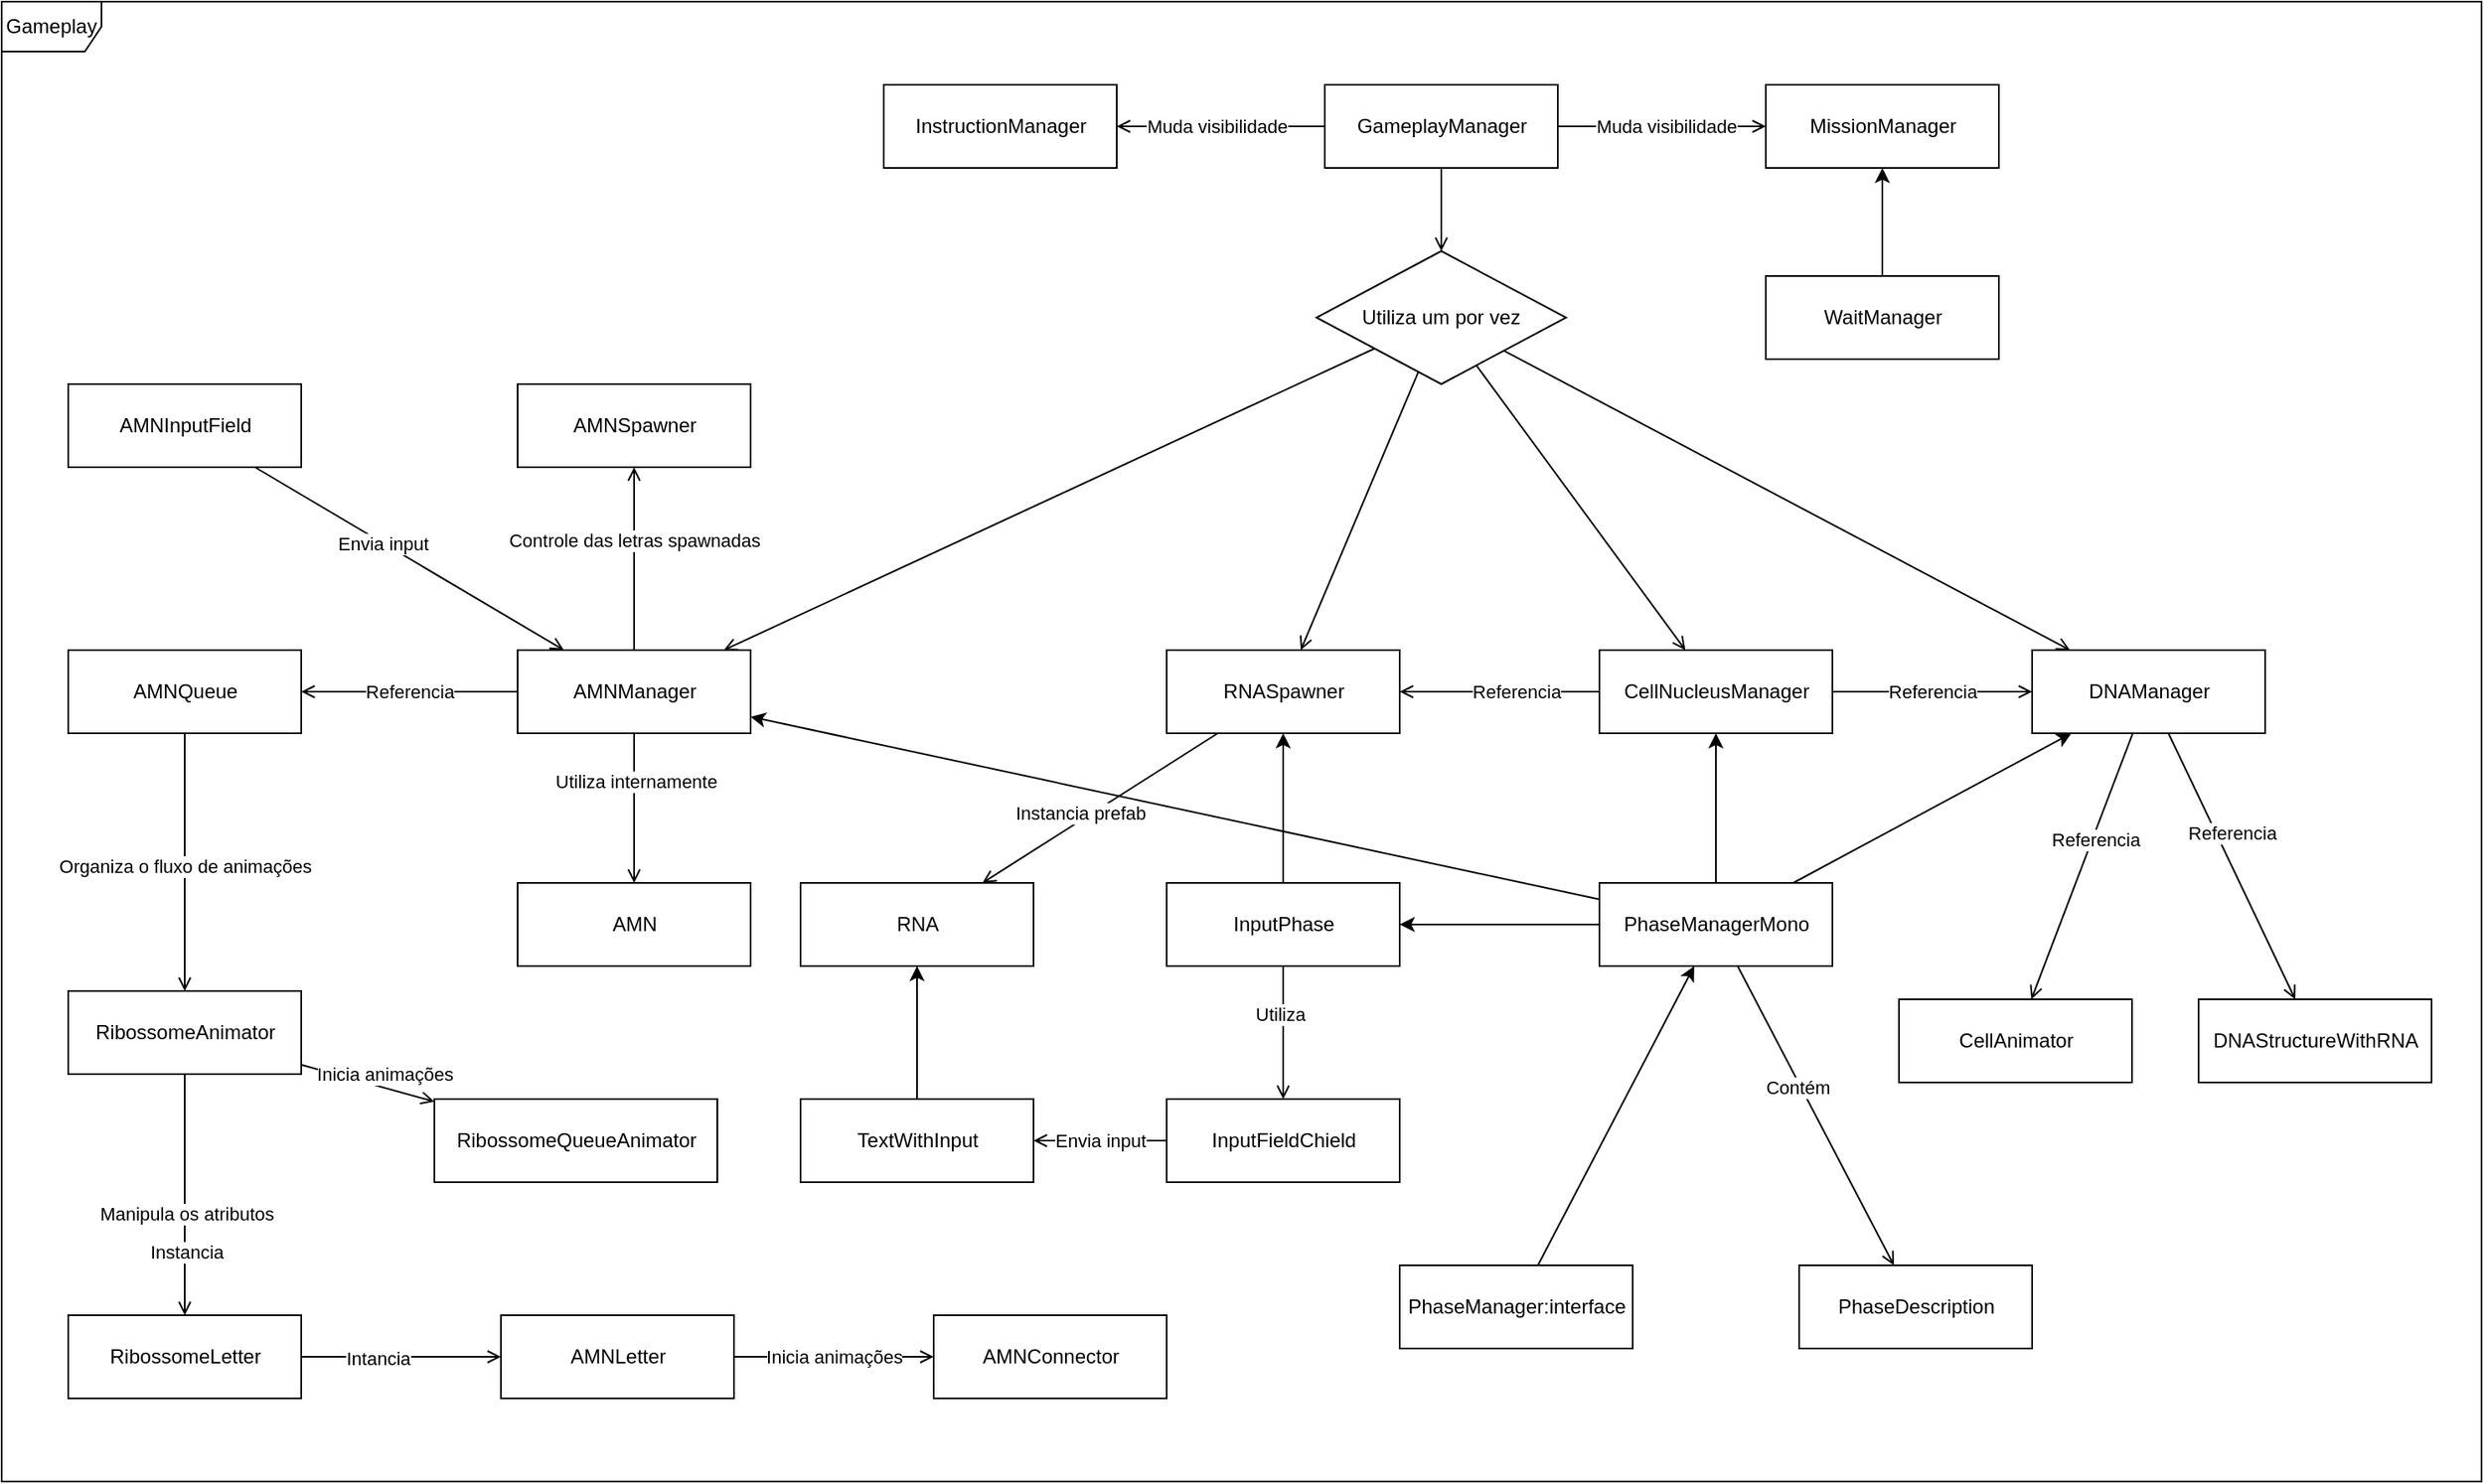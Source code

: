 <mxfile version="20.0.4" type="device"><diagram id="Zlz8G8P1ZfJGv6yr2fvo" name="Page-1"><mxGraphModel dx="1673" dy="841" grid="1" gridSize="10" guides="1" tooltips="1" connect="1" arrows="1" fold="1" page="1" pageScale="1" pageWidth="827" pageHeight="1169" math="0" shadow="0"><root><mxCell id="0"/><mxCell id="1" parent="0"/><mxCell id="mQ7PCFet7MENSD64M6b8-85" value="Gameplay" style="shape=umlFrame;whiteSpace=wrap;html=1;" parent="1" vertex="1"><mxGeometry x="30" y="160" width="1490" height="890" as="geometry"/></mxCell><mxCell id="mQ7PCFet7MENSD64M6b8-9" value="" style="rounded=0;orthogonalLoop=1;jettySize=auto;html=1;" parent="1" source="mQ7PCFet7MENSD64M6b8-4" target="mQ7PCFet7MENSD64M6b8-5" edge="1"><mxGeometry relative="1" as="geometry"/></mxCell><mxCell id="mQ7PCFet7MENSD64M6b8-4" value="PhaseManager:interface" style="html=1;" parent="1" vertex="1"><mxGeometry x="870" y="920" width="140" height="50" as="geometry"/></mxCell><mxCell id="mQ7PCFet7MENSD64M6b8-8" style="rounded=0;orthogonalLoop=1;jettySize=auto;html=1;endArrow=open;endFill=0;" parent="1" source="mQ7PCFet7MENSD64M6b8-5" target="mQ7PCFet7MENSD64M6b8-7" edge="1"><mxGeometry relative="1" as="geometry"/></mxCell><mxCell id="mQ7PCFet7MENSD64M6b8-10" value="Contém" style="edgeLabel;html=1;align=center;verticalAlign=middle;resizable=0;points=[];" parent="mQ7PCFet7MENSD64M6b8-8" vertex="1" connectable="0"><mxGeometry x="-0.209" y="-2" relative="1" as="geometry"><mxPoint as="offset"/></mxGeometry></mxCell><mxCell id="mQ7PCFet7MENSD64M6b8-32" style="edgeStyle=none;rounded=0;orthogonalLoop=1;jettySize=auto;html=1;" parent="1" source="mQ7PCFet7MENSD64M6b8-5" target="mQ7PCFet7MENSD64M6b8-28" edge="1"><mxGeometry relative="1" as="geometry"/></mxCell><mxCell id="mQ7PCFet7MENSD64M6b8-33" style="edgeStyle=none;rounded=0;orthogonalLoop=1;jettySize=auto;html=1;" parent="1" source="mQ7PCFet7MENSD64M6b8-5" target="mQ7PCFet7MENSD64M6b8-26" edge="1"><mxGeometry relative="1" as="geometry"/></mxCell><mxCell id="mQ7PCFet7MENSD64M6b8-34" style="edgeStyle=none;rounded=0;orthogonalLoop=1;jettySize=auto;html=1;" parent="1" source="mQ7PCFet7MENSD64M6b8-5" target="mQ7PCFet7MENSD64M6b8-29" edge="1"><mxGeometry relative="1" as="geometry"/></mxCell><mxCell id="mQ7PCFet7MENSD64M6b8-64" style="edgeStyle=none;rounded=0;orthogonalLoop=1;jettySize=auto;html=1;endArrow=classic;endFill=1;" parent="1" source="mQ7PCFet7MENSD64M6b8-5" target="mQ7PCFet7MENSD64M6b8-63" edge="1"><mxGeometry relative="1" as="geometry"/></mxCell><mxCell id="mQ7PCFet7MENSD64M6b8-5" value="PhaseManagerMono" style="html=1;" parent="1" vertex="1"><mxGeometry x="990" y="690" width="140" height="50" as="geometry"/></mxCell><mxCell id="mQ7PCFet7MENSD64M6b8-7" value="PhaseDescription" style="html=1;" parent="1" vertex="1"><mxGeometry x="1110" y="920" width="140" height="50" as="geometry"/></mxCell><mxCell id="mQ7PCFet7MENSD64M6b8-14" style="edgeStyle=none;rounded=0;orthogonalLoop=1;jettySize=auto;html=1;endArrow=open;endFill=0;" parent="1" source="mQ7PCFet7MENSD64M6b8-12" target="mQ7PCFet7MENSD64M6b8-13" edge="1"><mxGeometry relative="1" as="geometry"/></mxCell><mxCell id="mQ7PCFet7MENSD64M6b8-15" value="Muda visibilidade" style="edgeLabel;html=1;align=center;verticalAlign=middle;resizable=0;points=[];" parent="mQ7PCFet7MENSD64M6b8-14" vertex="1" connectable="0"><mxGeometry x="-0.099" y="3" relative="1" as="geometry"><mxPoint x="-9" y="-3" as="offset"/></mxGeometry></mxCell><mxCell id="mQ7PCFet7MENSD64M6b8-59" style="edgeStyle=none;rounded=0;orthogonalLoop=1;jettySize=auto;html=1;endArrow=open;endFill=0;" parent="1" source="mQ7PCFet7MENSD64M6b8-12" target="mQ7PCFet7MENSD64M6b8-58" edge="1"><mxGeometry relative="1" as="geometry"/></mxCell><mxCell id="mQ7PCFet7MENSD64M6b8-60" value="Muda visibilidade" style="edgeLabel;html=1;align=center;verticalAlign=middle;resizable=0;points=[];" parent="mQ7PCFet7MENSD64M6b8-59" vertex="1" connectable="0"><mxGeometry x="-0.2" y="-1" relative="1" as="geometry"><mxPoint x="15" y="-1" as="offset"/></mxGeometry></mxCell><mxCell id="okiW4w4HOg8jskAj0d13-1" style="edgeStyle=orthogonalEdgeStyle;rounded=0;orthogonalLoop=1;jettySize=auto;html=1;startArrow=none;startFill=0;endArrow=open;endFill=0;" parent="1" source="mQ7PCFet7MENSD64M6b8-12" target="mQ7PCFet7MENSD64M6b8-20" edge="1"><mxGeometry relative="1" as="geometry"/></mxCell><mxCell id="mQ7PCFet7MENSD64M6b8-12" value="GameplayManager" style="html=1;" parent="1" vertex="1"><mxGeometry x="825" y="210" width="140" height="50" as="geometry"/></mxCell><mxCell id="mQ7PCFet7MENSD64M6b8-13" value="InstructionManager" style="html=1;" parent="1" vertex="1"><mxGeometry x="560" y="210" width="140" height="50" as="geometry"/></mxCell><mxCell id="mQ7PCFet7MENSD64M6b8-51" style="edgeStyle=none;rounded=0;orthogonalLoop=1;jettySize=auto;html=1;endArrow=open;endFill=0;" parent="1" source="mQ7PCFet7MENSD64M6b8-16" target="mQ7PCFet7MENSD64M6b8-50" edge="1"><mxGeometry relative="1" as="geometry"/></mxCell><mxCell id="mQ7PCFet7MENSD64M6b8-53" value="Instancia prefab" style="edgeLabel;html=1;align=center;verticalAlign=middle;resizable=0;points=[];" parent="mQ7PCFet7MENSD64M6b8-51" vertex="1" connectable="0"><mxGeometry x="0.147" y="-4" relative="1" as="geometry"><mxPoint as="offset"/></mxGeometry></mxCell><mxCell id="mQ7PCFet7MENSD64M6b8-16" value="RNASpawner" style="html=1;" parent="1" vertex="1"><mxGeometry x="730" y="550" width="140" height="50" as="geometry"/></mxCell><mxCell id="mQ7PCFet7MENSD64M6b8-23" style="edgeStyle=none;rounded=0;orthogonalLoop=1;jettySize=auto;html=1;endArrow=open;endFill=0;" parent="1" source="mQ7PCFet7MENSD64M6b8-20" target="mQ7PCFet7MENSD64M6b8-16" edge="1"><mxGeometry relative="1" as="geometry"/></mxCell><mxCell id="mQ7PCFet7MENSD64M6b8-27" style="edgeStyle=none;rounded=0;orthogonalLoop=1;jettySize=auto;html=1;endArrow=open;endFill=0;" parent="1" source="mQ7PCFet7MENSD64M6b8-20" target="mQ7PCFet7MENSD64M6b8-26" edge="1"><mxGeometry relative="1" as="geometry"/></mxCell><mxCell id="mQ7PCFet7MENSD64M6b8-30" style="edgeStyle=none;rounded=0;orthogonalLoop=1;jettySize=auto;html=1;endArrow=open;endFill=0;" parent="1" source="mQ7PCFet7MENSD64M6b8-20" target="mQ7PCFet7MENSD64M6b8-28" edge="1"><mxGeometry relative="1" as="geometry"/></mxCell><mxCell id="mQ7PCFet7MENSD64M6b8-31" style="edgeStyle=none;rounded=0;orthogonalLoop=1;jettySize=auto;html=1;endArrow=open;endFill=0;" parent="1" source="mQ7PCFet7MENSD64M6b8-20" target="mQ7PCFet7MENSD64M6b8-29" edge="1"><mxGeometry relative="1" as="geometry"/></mxCell><mxCell id="mQ7PCFet7MENSD64M6b8-20" value="Utiliza um por vez" style="shape=rhombus;perimeter=rhombusPerimeter;whiteSpace=wrap;html=1;align=center;" parent="1" vertex="1"><mxGeometry x="820" y="310" width="150" height="80" as="geometry"/></mxCell><mxCell id="mQ7PCFet7MENSD64M6b8-74" value="Referencia" style="edgeStyle=none;rounded=0;orthogonalLoop=1;jettySize=auto;html=1;endArrow=open;endFill=0;" parent="1" source="mQ7PCFet7MENSD64M6b8-26" target="mQ7PCFet7MENSD64M6b8-73" edge="1"><mxGeometry relative="1" as="geometry"/></mxCell><mxCell id="mQ7PCFet7MENSD64M6b8-92" style="edgeStyle=none;rounded=0;orthogonalLoop=1;jettySize=auto;html=1;endArrow=open;endFill=0;" parent="1" source="mQ7PCFet7MENSD64M6b8-26" target="mQ7PCFet7MENSD64M6b8-91" edge="1"><mxGeometry relative="1" as="geometry"/></mxCell><mxCell id="mQ7PCFet7MENSD64M6b8-93" value="Utiliza internamente" style="edgeLabel;html=1;align=center;verticalAlign=middle;resizable=0;points=[];" parent="mQ7PCFet7MENSD64M6b8-92" vertex="1" connectable="0"><mxGeometry x="-0.367" y="1" relative="1" as="geometry"><mxPoint as="offset"/></mxGeometry></mxCell><mxCell id="i7vrZVZly089GsOu_1tM-8" style="edgeStyle=orthogonalEdgeStyle;rounded=0;orthogonalLoop=1;jettySize=auto;html=1;endArrow=open;endFill=0;" parent="1" source="mQ7PCFet7MENSD64M6b8-26" target="i7vrZVZly089GsOu_1tM-1" edge="1"><mxGeometry relative="1" as="geometry"/></mxCell><mxCell id="i7vrZVZly089GsOu_1tM-9" value="Controle das letras spawnadas" style="edgeLabel;html=1;align=center;verticalAlign=middle;resizable=0;points=[];" parent="i7vrZVZly089GsOu_1tM-8" vertex="1" connectable="0"><mxGeometry x="0.206" relative="1" as="geometry"><mxPoint as="offset"/></mxGeometry></mxCell><mxCell id="mQ7PCFet7MENSD64M6b8-26" value="AMNManager" style="html=1;" parent="1" vertex="1"><mxGeometry x="340" y="550" width="140" height="50" as="geometry"/></mxCell><mxCell id="mQ7PCFet7MENSD64M6b8-54" style="edgeStyle=none;rounded=0;orthogonalLoop=1;jettySize=auto;html=1;endArrow=open;endFill=0;" parent="1" source="mQ7PCFet7MENSD64M6b8-28" target="mQ7PCFet7MENSD64M6b8-29" edge="1"><mxGeometry relative="1" as="geometry"/></mxCell><mxCell id="mQ7PCFet7MENSD64M6b8-56" value="Referencia" style="edgeLabel;html=1;align=center;verticalAlign=middle;resizable=0;points=[];" parent="mQ7PCFet7MENSD64M6b8-54" vertex="1" connectable="0"><mxGeometry x="-0.2" y="-1" relative="1" as="geometry"><mxPoint x="12" y="-1" as="offset"/></mxGeometry></mxCell><mxCell id="mQ7PCFet7MENSD64M6b8-55" style="edgeStyle=none;rounded=0;orthogonalLoop=1;jettySize=auto;html=1;endArrow=open;endFill=0;" parent="1" source="mQ7PCFet7MENSD64M6b8-28" target="mQ7PCFet7MENSD64M6b8-16" edge="1"><mxGeometry relative="1" as="geometry"/></mxCell><mxCell id="mQ7PCFet7MENSD64M6b8-57" value="Referencia" style="edgeLabel;html=1;align=center;verticalAlign=middle;resizable=0;points=[];" parent="mQ7PCFet7MENSD64M6b8-55" vertex="1" connectable="0"><mxGeometry x="0.183" y="1" relative="1" as="geometry"><mxPoint x="21" y="-1" as="offset"/></mxGeometry></mxCell><mxCell id="mQ7PCFet7MENSD64M6b8-28" value="CellNucleusManager" style="html=1;" parent="1" vertex="1"><mxGeometry x="990" y="550" width="140" height="50" as="geometry"/></mxCell><mxCell id="mQ7PCFet7MENSD64M6b8-36" style="edgeStyle=none;rounded=0;orthogonalLoop=1;jettySize=auto;html=1;endArrow=open;endFill=0;" parent="1" source="mQ7PCFet7MENSD64M6b8-29" target="mQ7PCFet7MENSD64M6b8-35" edge="1"><mxGeometry relative="1" as="geometry"/></mxCell><mxCell id="mQ7PCFet7MENSD64M6b8-37" value="Referencia" style="edgeLabel;html=1;align=center;verticalAlign=middle;resizable=0;points=[];" parent="mQ7PCFet7MENSD64M6b8-36" vertex="1" connectable="0"><mxGeometry x="-0.212" y="1" relative="1" as="geometry"><mxPoint as="offset"/></mxGeometry></mxCell><mxCell id="mQ7PCFet7MENSD64M6b8-39" style="edgeStyle=none;rounded=0;orthogonalLoop=1;jettySize=auto;html=1;endArrow=open;endFill=0;" parent="1" source="mQ7PCFet7MENSD64M6b8-29" target="mQ7PCFet7MENSD64M6b8-38" edge="1"><mxGeometry relative="1" as="geometry"/></mxCell><mxCell id="mQ7PCFet7MENSD64M6b8-40" value="Referencia" style="edgeLabel;html=1;align=center;verticalAlign=middle;resizable=0;points=[];" parent="mQ7PCFet7MENSD64M6b8-39" vertex="1" connectable="0"><mxGeometry x="-0.318" y="-1" relative="1" as="geometry"><mxPoint x="13" y="5" as="offset"/></mxGeometry></mxCell><mxCell id="mQ7PCFet7MENSD64M6b8-29" value="DNAManager" style="html=1;" parent="1" vertex="1"><mxGeometry x="1250" y="550" width="140" height="50" as="geometry"/></mxCell><mxCell id="mQ7PCFet7MENSD64M6b8-35" value="CellAnimator" style="html=1;" parent="1" vertex="1"><mxGeometry x="1170" y="760" width="140" height="50" as="geometry"/></mxCell><mxCell id="mQ7PCFet7MENSD64M6b8-38" value="DNAStructureWithRNA" style="html=1;" parent="1" vertex="1"><mxGeometry x="1350" y="760" width="140" height="50" as="geometry"/></mxCell><mxCell id="mQ7PCFet7MENSD64M6b8-50" value="RNA" style="html=1;" parent="1" vertex="1"><mxGeometry x="510" y="690" width="140" height="50" as="geometry"/></mxCell><mxCell id="mQ7PCFet7MENSD64M6b8-58" value="MissionManager" style="html=1;" parent="1" vertex="1"><mxGeometry x="1090" y="210" width="140" height="50" as="geometry"/></mxCell><mxCell id="mQ7PCFet7MENSD64M6b8-62" style="edgeStyle=none;rounded=0;orthogonalLoop=1;jettySize=auto;html=1;endArrow=classic;endFill=1;" parent="1" source="mQ7PCFet7MENSD64M6b8-61" target="mQ7PCFet7MENSD64M6b8-58" edge="1"><mxGeometry relative="1" as="geometry"><Array as="points"><mxPoint x="1160" y="290"/></Array></mxGeometry></mxCell><mxCell id="mQ7PCFet7MENSD64M6b8-61" value="WaitManager" style="html=1;" parent="1" vertex="1"><mxGeometry x="1090" y="325" width="140" height="50" as="geometry"/></mxCell><mxCell id="mQ7PCFet7MENSD64M6b8-65" style="edgeStyle=none;rounded=0;orthogonalLoop=1;jettySize=auto;html=1;endArrow=classic;endFill=1;" parent="1" source="mQ7PCFet7MENSD64M6b8-63" target="mQ7PCFet7MENSD64M6b8-16" edge="1"><mxGeometry relative="1" as="geometry"/></mxCell><mxCell id="mQ7PCFet7MENSD64M6b8-71" style="edgeStyle=none;rounded=0;orthogonalLoop=1;jettySize=auto;html=1;endArrow=open;endFill=0;" parent="1" source="mQ7PCFet7MENSD64M6b8-63" target="mQ7PCFet7MENSD64M6b8-67" edge="1"><mxGeometry relative="1" as="geometry"/></mxCell><mxCell id="mQ7PCFet7MENSD64M6b8-72" value="Utiliza" style="edgeLabel;html=1;align=center;verticalAlign=middle;resizable=0;points=[];" parent="mQ7PCFet7MENSD64M6b8-71" vertex="1" connectable="0"><mxGeometry x="-0.289" y="-2" relative="1" as="geometry"><mxPoint as="offset"/></mxGeometry></mxCell><mxCell id="mQ7PCFet7MENSD64M6b8-63" value="InputPhase" style="html=1;" parent="1" vertex="1"><mxGeometry x="730" y="690" width="140" height="50" as="geometry"/></mxCell><mxCell id="mQ7PCFet7MENSD64M6b8-70" value="Envia input" style="edgeStyle=none;rounded=0;orthogonalLoop=1;jettySize=auto;html=1;endArrow=open;endFill=0;" parent="1" source="mQ7PCFet7MENSD64M6b8-67" target="mQ7PCFet7MENSD64M6b8-68" edge="1"><mxGeometry relative="1" as="geometry"/></mxCell><mxCell id="mQ7PCFet7MENSD64M6b8-67" value="InputFieldChield" style="html=1;" parent="1" vertex="1"><mxGeometry x="730" y="820" width="140" height="50" as="geometry"/></mxCell><mxCell id="mQ7PCFet7MENSD64M6b8-69" style="edgeStyle=none;rounded=0;orthogonalLoop=1;jettySize=auto;html=1;endArrow=classic;endFill=1;" parent="1" source="mQ7PCFet7MENSD64M6b8-68" target="mQ7PCFet7MENSD64M6b8-50" edge="1"><mxGeometry relative="1" as="geometry"/></mxCell><mxCell id="mQ7PCFet7MENSD64M6b8-68" value="TextWithInput" style="html=1;" parent="1" vertex="1"><mxGeometry x="510" y="820" width="140" height="50" as="geometry"/></mxCell><mxCell id="mQ7PCFet7MENSD64M6b8-80" style="edgeStyle=none;rounded=0;orthogonalLoop=1;jettySize=auto;html=1;endArrow=open;endFill=0;" parent="1" source="mQ7PCFet7MENSD64M6b8-73" target="mQ7PCFet7MENSD64M6b8-76" edge="1"><mxGeometry relative="1" as="geometry"/></mxCell><mxCell id="mQ7PCFet7MENSD64M6b8-81" value="Organiza o fluxo de animações" style="edgeLabel;html=1;align=center;verticalAlign=middle;resizable=0;points=[];" parent="mQ7PCFet7MENSD64M6b8-80" vertex="1" connectable="0"><mxGeometry x="-0.329" relative="1" as="geometry"><mxPoint y="28" as="offset"/></mxGeometry></mxCell><mxCell id="mQ7PCFet7MENSD64M6b8-73" value="AMNQueue" style="html=1;" parent="1" vertex="1"><mxGeometry x="70" y="550" width="140" height="50" as="geometry"/></mxCell><mxCell id="okiW4w4HOg8jskAj0d13-3" style="rounded=0;orthogonalLoop=1;jettySize=auto;html=1;startArrow=none;startFill=0;endArrow=open;endFill=0;" parent="1" source="mQ7PCFet7MENSD64M6b8-76" target="okiW4w4HOg8jskAj0d13-2" edge="1"><mxGeometry relative="1" as="geometry"/></mxCell><mxCell id="okiW4w4HOg8jskAj0d13-8" value="Inicia animações" style="edgeLabel;html=1;align=center;verticalAlign=middle;resizable=0;points=[];" parent="okiW4w4HOg8jskAj0d13-3" vertex="1" connectable="0"><mxGeometry x="0.438" relative="1" as="geometry"><mxPoint x="-8" y="-10" as="offset"/></mxGeometry></mxCell><mxCell id="okiW4w4HOg8jskAj0d13-5" style="edgeStyle=none;rounded=0;orthogonalLoop=1;jettySize=auto;html=1;startArrow=none;startFill=0;endArrow=open;endFill=0;" parent="1" source="mQ7PCFet7MENSD64M6b8-76" target="okiW4w4HOg8jskAj0d13-4" edge="1"><mxGeometry relative="1" as="geometry"/></mxCell><mxCell id="okiW4w4HOg8jskAj0d13-6" value="Manipula os atributos" style="edgeLabel;html=1;align=center;verticalAlign=middle;resizable=0;points=[];" parent="okiW4w4HOg8jskAj0d13-5" vertex="1" connectable="0"><mxGeometry x="0.162" y="1" relative="1" as="geometry"><mxPoint as="offset"/></mxGeometry></mxCell><mxCell id="okiW4w4HOg8jskAj0d13-7" value="Instancia" style="edgeLabel;html=1;align=center;verticalAlign=middle;resizable=0;points=[];" parent="okiW4w4HOg8jskAj0d13-5" vertex="1" connectable="0"><mxGeometry x="0.47" y="1" relative="1" as="geometry"><mxPoint as="offset"/></mxGeometry></mxCell><mxCell id="mQ7PCFet7MENSD64M6b8-76" value="RibossomeAnimator" style="html=1;" parent="1" vertex="1"><mxGeometry x="70" y="755" width="140" height="50" as="geometry"/></mxCell><mxCell id="fEYx97vDlYFL7AsQ5QIp-4" style="edgeStyle=none;rounded=0;orthogonalLoop=1;jettySize=auto;html=1;endArrow=open;endFill=0;" edge="1" parent="1" source="mQ7PCFet7MENSD64M6b8-82" target="fEYx97vDlYFL7AsQ5QIp-3"><mxGeometry relative="1" as="geometry"/></mxCell><mxCell id="fEYx97vDlYFL7AsQ5QIp-5" value="Inicia animações" style="edgeLabel;html=1;align=center;verticalAlign=middle;resizable=0;points=[];" vertex="1" connectable="0" parent="fEYx97vDlYFL7AsQ5QIp-4"><mxGeometry x="-0.183" y="-1" relative="1" as="geometry"><mxPoint x="11" y="-1" as="offset"/></mxGeometry></mxCell><mxCell id="mQ7PCFet7MENSD64M6b8-82" value="AMNLetter" style="html=1;" parent="1" vertex="1"><mxGeometry x="330" y="950" width="140" height="50" as="geometry"/></mxCell><mxCell id="mQ7PCFet7MENSD64M6b8-89" style="edgeStyle=none;rounded=0;orthogonalLoop=1;jettySize=auto;html=1;endArrow=open;endFill=0;" parent="1" source="mQ7PCFet7MENSD64M6b8-88" target="mQ7PCFet7MENSD64M6b8-26" edge="1"><mxGeometry relative="1" as="geometry"/></mxCell><mxCell id="mQ7PCFet7MENSD64M6b8-90" value="Envia input" style="edgeLabel;html=1;align=center;verticalAlign=middle;resizable=0;points=[];" parent="mQ7PCFet7MENSD64M6b8-89" vertex="1" connectable="0"><mxGeometry x="-0.169" relative="1" as="geometry"><mxPoint as="offset"/></mxGeometry></mxCell><mxCell id="mQ7PCFet7MENSD64M6b8-88" value="AMNInputField" style="html=1;" parent="1" vertex="1"><mxGeometry x="70" y="390" width="140" height="50" as="geometry"/></mxCell><mxCell id="mQ7PCFet7MENSD64M6b8-91" value="AMN" style="html=1;" parent="1" vertex="1"><mxGeometry x="340" y="690" width="140" height="50" as="geometry"/></mxCell><mxCell id="i7vrZVZly089GsOu_1tM-1" value="AMNSpawner" style="html=1;" parent="1" vertex="1"><mxGeometry x="340" y="390" width="140" height="50" as="geometry"/></mxCell><mxCell id="okiW4w4HOg8jskAj0d13-2" value="RibossomeQueueAnimator" style="html=1;" parent="1" vertex="1"><mxGeometry x="290" y="820" width="170" height="50" as="geometry"/></mxCell><mxCell id="fEYx97vDlYFL7AsQ5QIp-1" style="rounded=0;orthogonalLoop=1;jettySize=auto;html=1;entryX=0;entryY=0.5;entryDx=0;entryDy=0;endArrow=open;endFill=0;" edge="1" parent="1" source="okiW4w4HOg8jskAj0d13-4" target="mQ7PCFet7MENSD64M6b8-82"><mxGeometry relative="1" as="geometry"/></mxCell><mxCell id="fEYx97vDlYFL7AsQ5QIp-2" value="Intancia" style="edgeLabel;html=1;align=center;verticalAlign=middle;resizable=0;points=[];" vertex="1" connectable="0" parent="fEYx97vDlYFL7AsQ5QIp-1"><mxGeometry x="-0.341" y="-1" relative="1" as="geometry"><mxPoint x="6" as="offset"/></mxGeometry></mxCell><mxCell id="okiW4w4HOg8jskAj0d13-4" value="RibossomeLetter" style="html=1;" parent="1" vertex="1"><mxGeometry x="70" y="950" width="140" height="50" as="geometry"/></mxCell><mxCell id="fEYx97vDlYFL7AsQ5QIp-3" value="AMNConnector" style="html=1;" vertex="1" parent="1"><mxGeometry x="590" y="950" width="140" height="50" as="geometry"/></mxCell></root></mxGraphModel></diagram></mxfile>